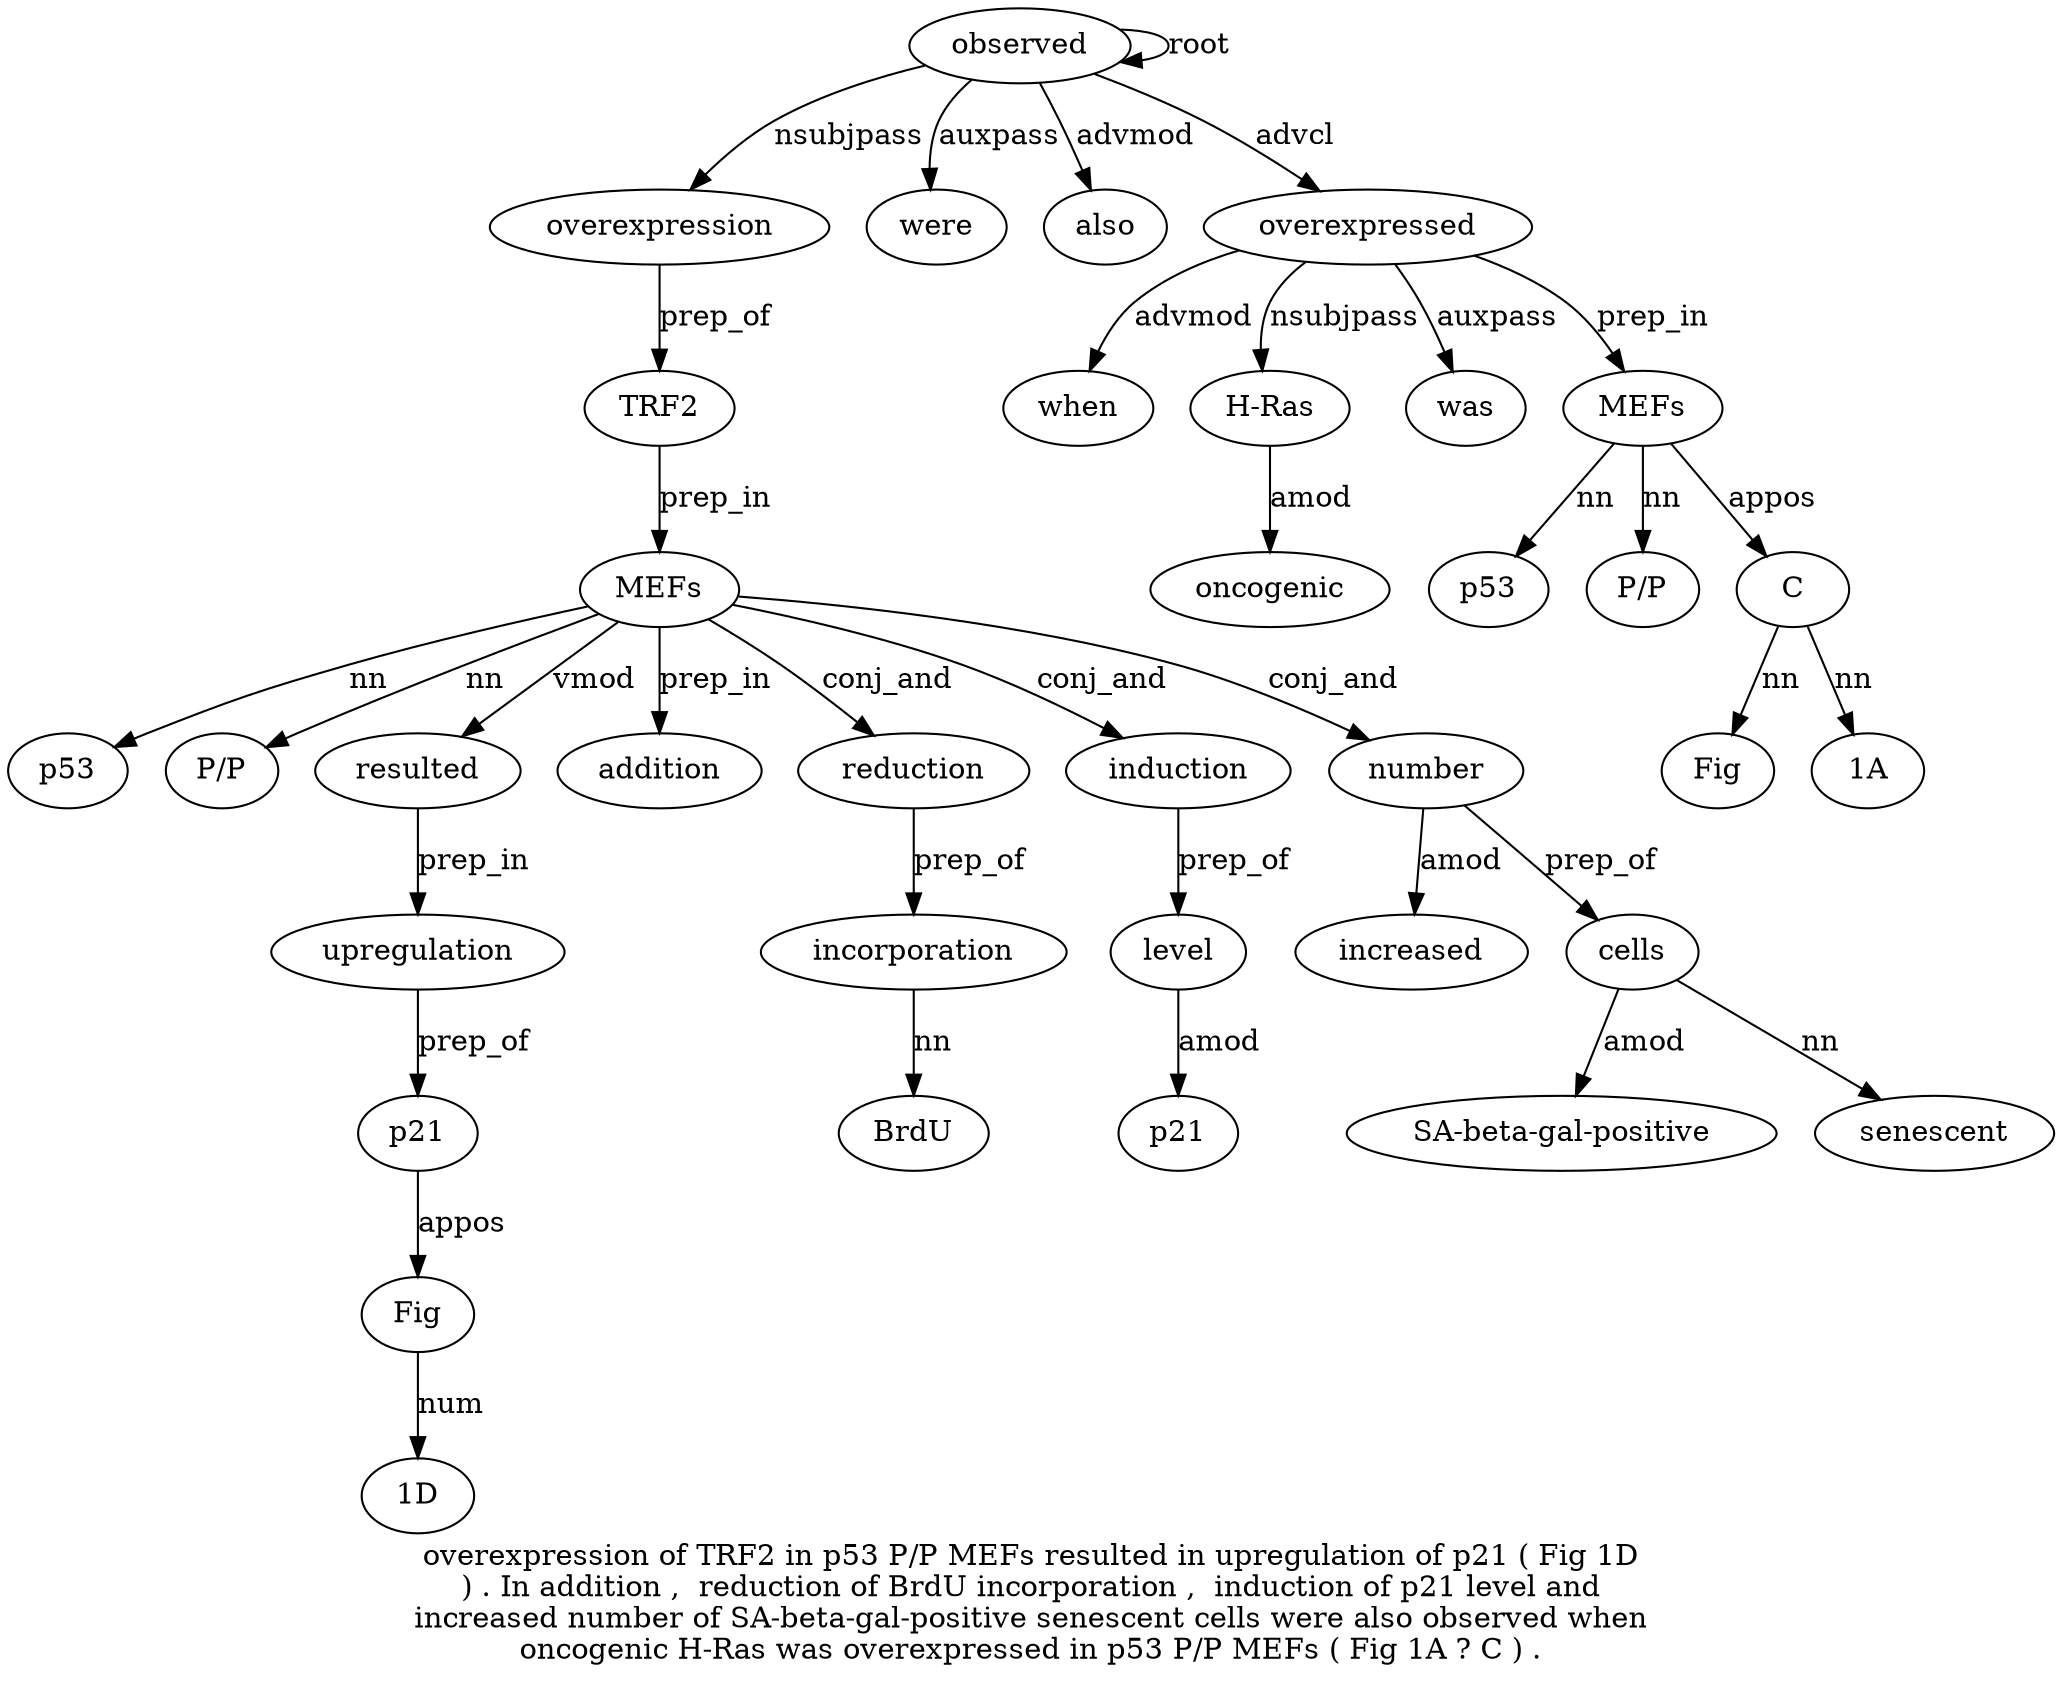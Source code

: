 digraph "overexpression of TRF2 in p53 P/P MEFs resulted in upregulation of p21 ( Fig 1D ) . In addition ,  reduction of BrdU incorporation ,  induction of p21 level and increased number of SA-beta-gal-positive senescent cells were also observed when oncogenic H-Ras was overexpressed in p53 P/P MEFs ( Fig 1A ? C ) ." {
label="overexpression of TRF2 in p53 P/P MEFs resulted in upregulation of p21 ( Fig 1D
) . In addition ,  reduction of BrdU incorporation ,  induction of p21 level and
increased number of SA-beta-gal-positive senescent cells were also observed when
oncogenic H-Ras was overexpressed in p53 P/P MEFs ( Fig 1A ? C ) .";
observed39 [style=filled, fillcolor=white, label=observed];
overexpression1 [style=filled, fillcolor=white, label=overexpression];
observed39 -> overexpression1  [label=nsubjpass];
TRF23 [style=filled, fillcolor=white, label=TRF2];
overexpression1 -> TRF23  [label=prep_of];
MEFs7 [style=filled, fillcolor=white, label=MEFs];
p53 [style=filled, fillcolor=white, label=p53];
MEFs7 -> p53  [label=nn];
"P/P6" [style=filled, fillcolor=white, label="P/P"];
MEFs7 -> "P/P6"  [label=nn];
TRF23 -> MEFs7  [label=prep_in];
resulted8 [style=filled, fillcolor=white, label=resulted];
MEFs7 -> resulted8  [label=vmod];
upregulation10 [style=filled, fillcolor=white, label=upregulation];
resulted8 -> upregulation10  [label=prep_in];
p21 [style=filled, fillcolor=white, label=p21];
upregulation10 -> p21  [label=prep_of];
Fig14 [style=filled, fillcolor=white, label=Fig];
p21 -> Fig14  [label=appos];
"1D15" [style=filled, fillcolor=white, label="1D"];
Fig14 -> "1D15"  [label=num];
addition19 [style=filled, fillcolor=white, label=addition];
MEFs7 -> addition19  [label=prep_in];
reduction21 [style=filled, fillcolor=white, label=reduction];
MEFs7 -> reduction21  [label=conj_and];
incorporation24 [style=filled, fillcolor=white, label=incorporation];
BrdU23 [style=filled, fillcolor=white, label=BrdU];
incorporation24 -> BrdU23  [label=nn];
reduction21 -> incorporation24  [label=prep_of];
induction26 [style=filled, fillcolor=white, label=induction];
MEFs7 -> induction26  [label=conj_and];
level29 [style=filled, fillcolor=white, label=level];
p2128 [style=filled, fillcolor=white, label=p21];
level29 -> p2128  [label=amod];
induction26 -> level29  [label=prep_of];
number32 [style=filled, fillcolor=white, label=number];
increased31 [style=filled, fillcolor=white, label=increased];
number32 -> increased31  [label=amod];
MEFs7 -> number32  [label=conj_and];
cells36 [style=filled, fillcolor=white, label=cells];
"SA-beta-gal-positive34" [style=filled, fillcolor=white, label="SA-beta-gal-positive"];
cells36 -> "SA-beta-gal-positive34"  [label=amod];
senescent35 [style=filled, fillcolor=white, label=senescent];
cells36 -> senescent35  [label=nn];
number32 -> cells36  [label=prep_of];
were37 [style=filled, fillcolor=white, label=were];
observed39 -> were37  [label=auxpass];
also38 [style=filled, fillcolor=white, label=also];
observed39 -> also38  [label=advmod];
observed39 -> observed39  [label=root];
overexpressed44 [style=filled, fillcolor=white, label=overexpressed];
when40 [style=filled, fillcolor=white, label=when];
overexpressed44 -> when40  [label=advmod];
"H-Ras42" [style=filled, fillcolor=white, label="H-Ras"];
oncogenic41 [style=filled, fillcolor=white, label=oncogenic];
"H-Ras42" -> oncogenic41  [label=amod];
overexpressed44 -> "H-Ras42"  [label=nsubjpass];
was43 [style=filled, fillcolor=white, label=was];
overexpressed44 -> was43  [label=auxpass];
observed39 -> overexpressed44  [label=advcl];
MEFs48 [style=filled, fillcolor=white, label=MEFs];
p5346 [style=filled, fillcolor=white, label=p53];
MEFs48 -> p5346  [label=nn];
"P/P47" [style=filled, fillcolor=white, label="P/P"];
MEFs48 -> "P/P47"  [label=nn];
overexpressed44 -> MEFs48  [label=prep_in];
C53 [style=filled, fillcolor=white, label=C];
Fig50 [style=filled, fillcolor=white, label=Fig];
C53 -> Fig50  [label=nn];
"1A5" [style=filled, fillcolor=white, label="1A"];
C53 -> "1A5"  [label=nn];
MEFs48 -> C53  [label=appos];
}
